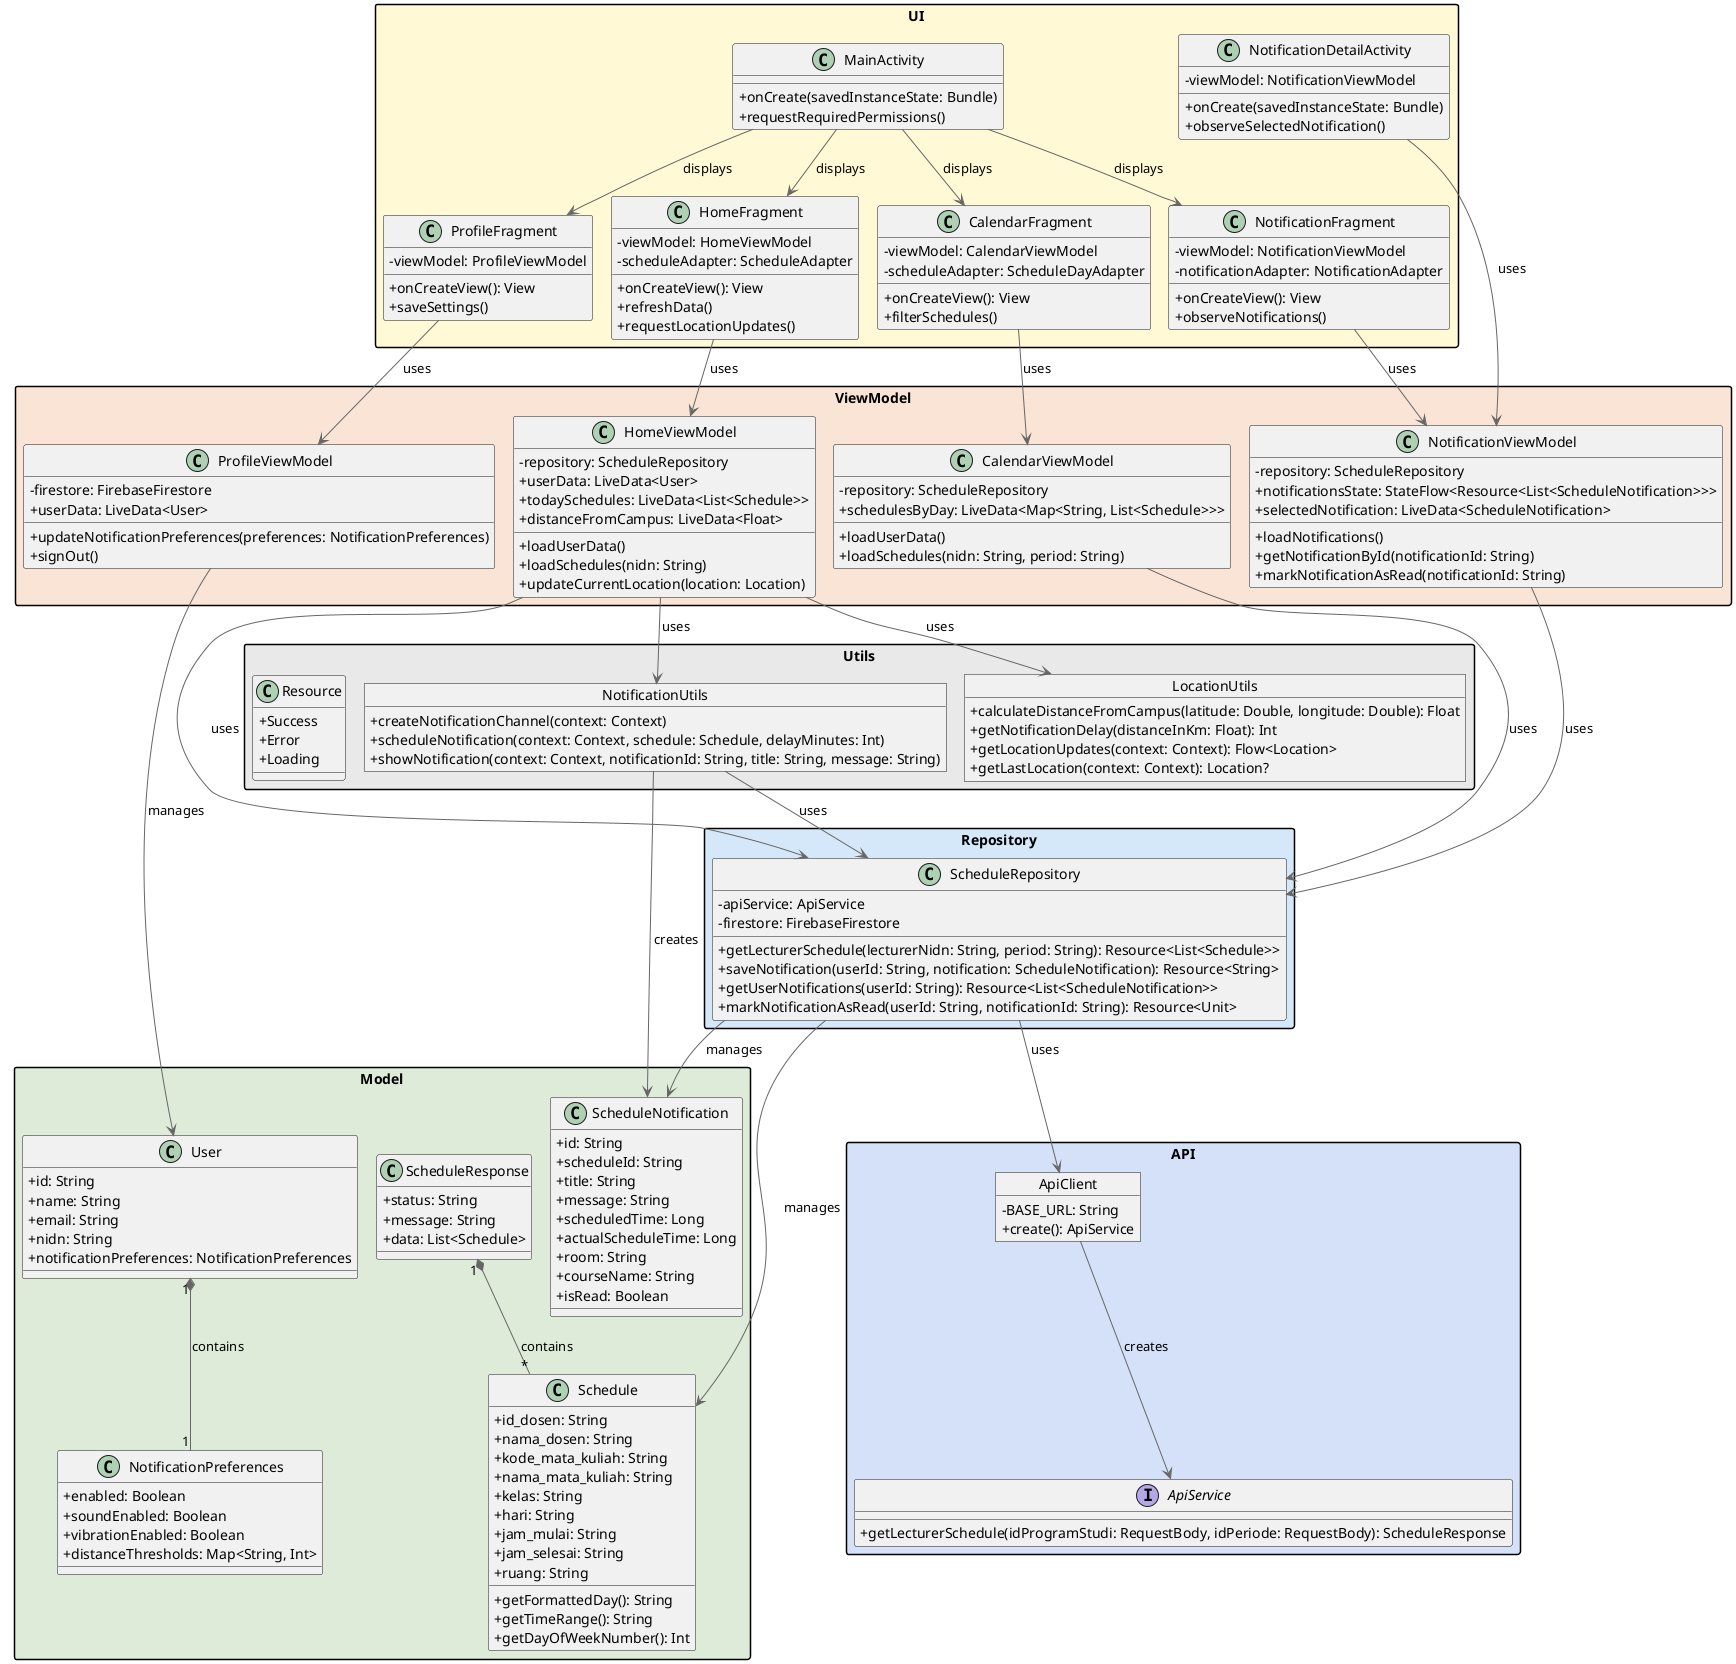 @startuml "DosenNotif - Class Diagram"
!pragma layout smetana
skinparam classAttributeIconSize 0
skinparam backgroundColor white
skinparam ArrowColor #666666
skinparam packageStyle rectangle

' Model
package "Model" #DEEBD8 {
  class User {
    + id: String
    + name: String
    + email: String
    + nidn: String
    + notificationPreferences: NotificationPreferences
  }

  class Schedule {
    + id_dosen: String
    + nama_dosen: String
    + kode_mata_kuliah: String
    + nama_mata_kuliah: String
    + kelas: String
    + hari: String
    + jam_mulai: String
    + jam_selesai: String
    + ruang: String
    + getFormattedDay(): String
    + getTimeRange(): String
    + getDayOfWeekNumber(): Int
  }

  class ScheduleNotification {
    + id: String
    + scheduleId: String
    + title: String
    + message: String
    + scheduledTime: Long
    + actualScheduleTime: Long
    + room: String
    + courseName: String
    + isRead: Boolean
  }

  class NotificationPreferences {
    + enabled: Boolean
    + soundEnabled: Boolean
    + vibrationEnabled: Boolean
    + distanceThresholds: Map<String, Int>
  }

  class ScheduleResponse {
    + status: String
    + message: String
    + data: List<Schedule>
  }
}

' Repository
package "Repository" #D5E8F9 {
  class ScheduleRepository {
    - apiService: ApiService
    - firestore: FirebaseFirestore
    + getLecturerSchedule(lecturerNidn: String, period: String): Resource<List<Schedule>>
    + saveNotification(userId: String, notification: ScheduleNotification): Resource<String>
    + getUserNotifications(userId: String): Resource<List<ScheduleNotification>>
    + markNotificationAsRead(userId: String, notificationId: String): Resource<Unit>
  }
}

' API
package "API" #D5E1F9 {
  object ApiClient {
    - BASE_URL: String
    + create(): ApiService
  }

  interface ApiService {
    + getLecturerSchedule(idProgramStudi: RequestBody, idPeriode: RequestBody): ScheduleResponse
  }
}

' ViewModel
package "ViewModel" #F9E4D5 {
  class HomeViewModel {
    - repository: ScheduleRepository
    + userData: LiveData<User>
    + todaySchedules: LiveData<List<Schedule>>
    + distanceFromCampus: LiveData<Float>
    + loadUserData()
    + loadSchedules(nidn: String)
    + updateCurrentLocation(location: Location)
  }

  class CalendarViewModel {
    - repository: ScheduleRepository
    + schedulesByDay: LiveData<Map<String, List<Schedule>>>
    + loadUserData()
    + loadSchedules(nidn: String, period: String)
  }

  class NotificationViewModel {
    - repository: ScheduleRepository
    + notificationsState: StateFlow<Resource<List<ScheduleNotification>>>
    + selectedNotification: LiveData<ScheduleNotification>
    + loadNotifications()
    + getNotificationById(notificationId: String)
    + markNotificationAsRead(notificationId: String)
  }

  class ProfileViewModel {
    - firestore: FirebaseFirestore
    + userData: LiveData<User>
    + updateNotificationPreferences(preferences: NotificationPreferences)
    + signOut()
  }
}

' UI
package "UI" #FFF9D5 {
  class MainActivity {
    + onCreate(savedInstanceState: Bundle)
    + requestRequiredPermissions()
  }

  class HomeFragment {
    - viewModel: HomeViewModel
    - scheduleAdapter: ScheduleAdapter
    + onCreateView(): View
    + refreshData()
    + requestLocationUpdates()
  }

  class CalendarFragment {
    - viewModel: CalendarViewModel
    - scheduleAdapter: ScheduleDayAdapter
    + onCreateView(): View
    + filterSchedules()
  }

  class NotificationFragment {
    - viewModel: NotificationViewModel
    - notificationAdapter: NotificationAdapter
    + onCreateView(): View
    + observeNotifications()
  }

  class ProfileFragment {
    - viewModel: ProfileViewModel
    + onCreateView(): View
    + saveSettings()
  }

  class NotificationDetailActivity {
    - viewModel: NotificationViewModel
    + onCreate(savedInstanceState: Bundle)
    + observeSelectedNotification()
  }
}

' Utilities
package "Utils" #E9E9E9 {
  object LocationUtils {
    + calculateDistanceFromCampus(latitude: Double, longitude: Double): Float
    + getNotificationDelay(distanceInKm: Float): Int
    + getLocationUpdates(context: Context): Flow<Location>
    + getLastLocation(context: Context): Location?
  }

  object NotificationUtils {
    + createNotificationChannel(context: Context)
    + scheduleNotification(context: Context, schedule: Schedule, delayMinutes: Int)
    + showNotification(context: Context, notificationId: String, title: String, message: String)
  }

  class Resource {
    + Success
    + Error
    + Loading
  }
}

' Relasi utama
User "1" *-- "1" NotificationPreferences: contains
ScheduleResponse "1" *-- "*" Schedule: contains

ScheduleRepository --> ApiClient: uses
ScheduleRepository --> Schedule: manages
ScheduleRepository --> ScheduleNotification: manages
ApiClient --> ApiService: creates

HomeViewModel --> ScheduleRepository: uses
CalendarViewModel --> ScheduleRepository: uses
NotificationViewModel --> ScheduleRepository: uses
ProfileViewModel --> User: manages

HomeFragment --> HomeViewModel: uses
CalendarFragment --> CalendarViewModel: uses
NotificationFragment --> NotificationViewModel: uses
ProfileFragment --> ProfileViewModel: uses
NotificationDetailActivity --> NotificationViewModel: uses
MainActivity --> HomeFragment: displays
MainActivity --> CalendarFragment: displays
MainActivity --> NotificationFragment: displays
MainActivity --> ProfileFragment: displays

HomeViewModel --> LocationUtils: uses
HomeViewModel --> NotificationUtils: uses
NotificationUtils --> ScheduleRepository: uses
NotificationUtils --> ScheduleNotification: creates

@enduml
